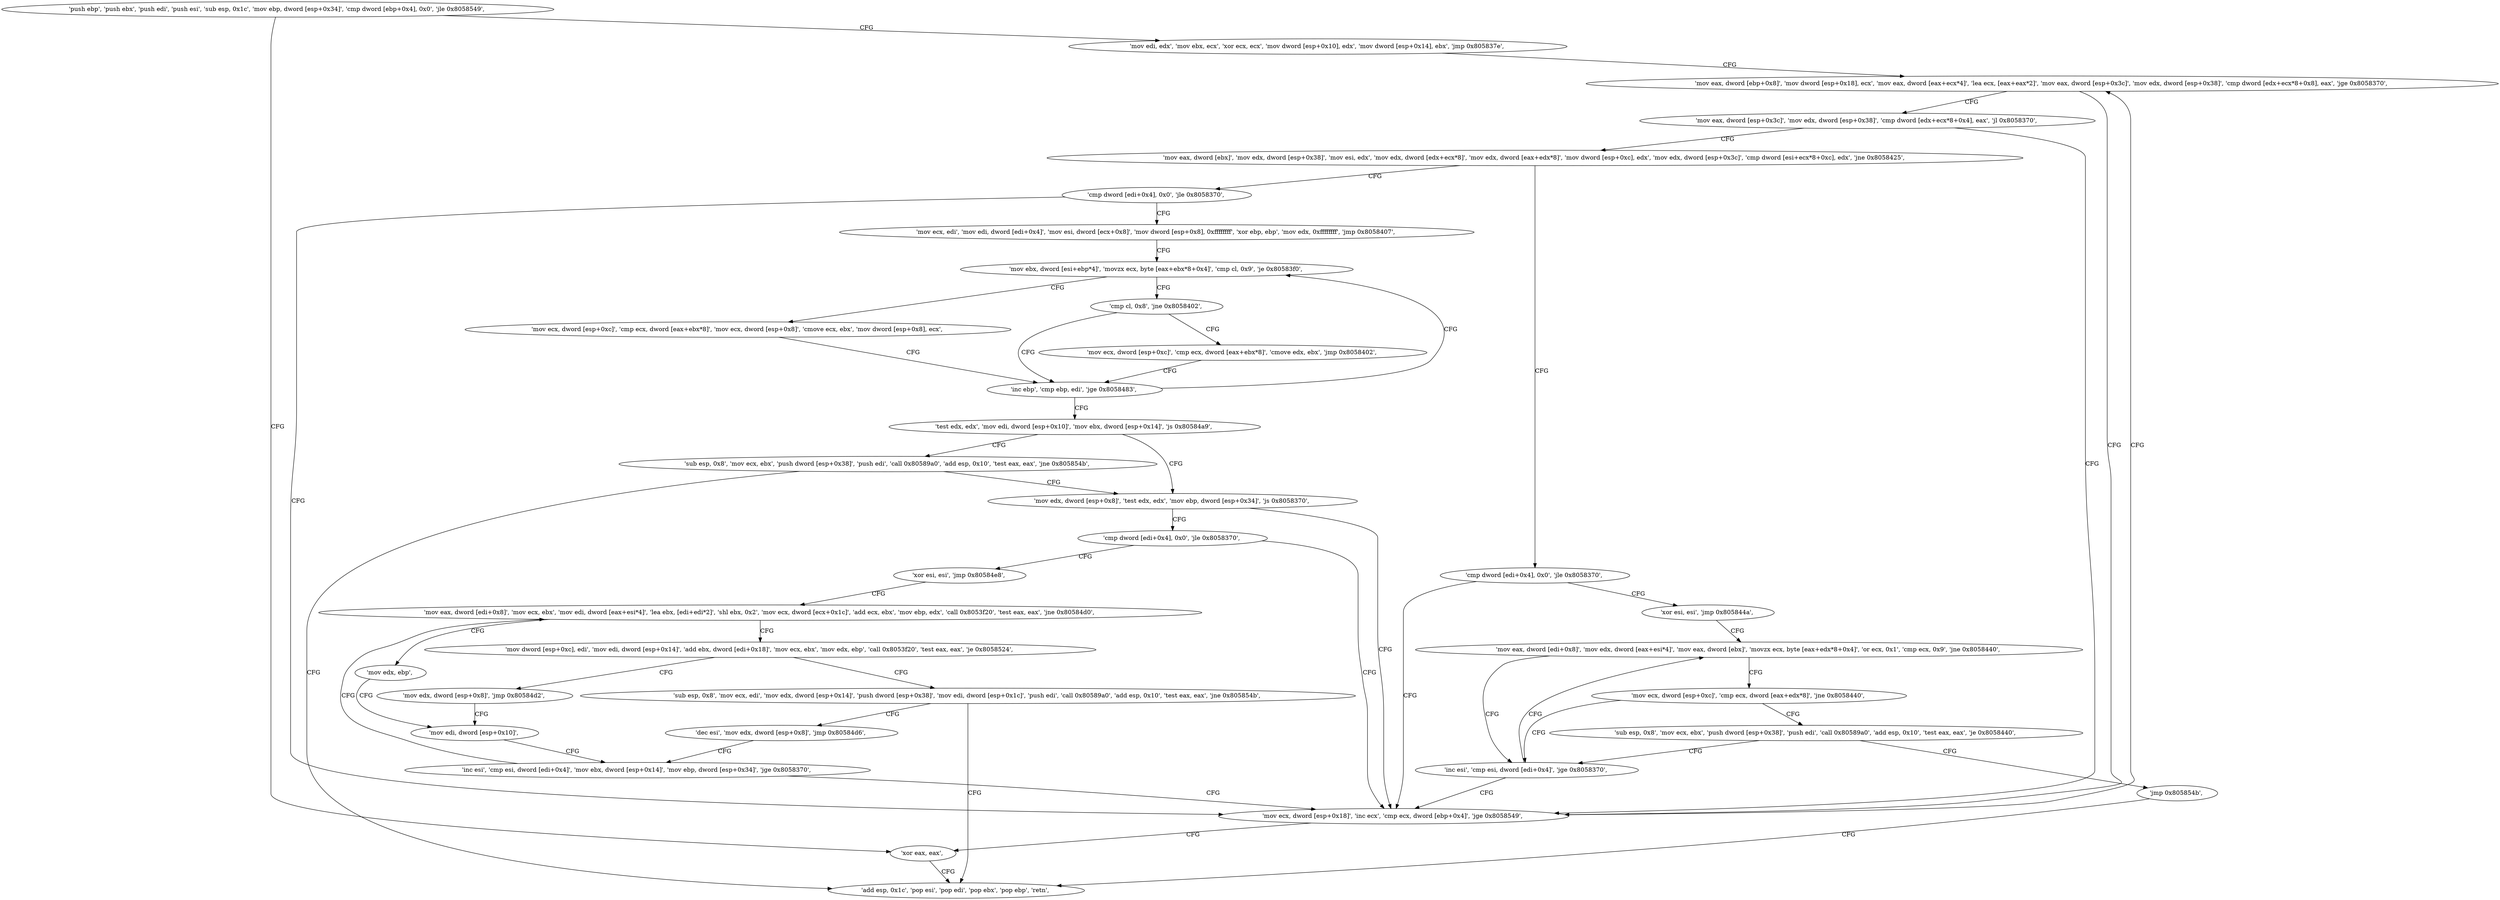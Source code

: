 digraph "func" {
"134579008" [label = "'push ebp', 'push ebx', 'push edi', 'push esi', 'sub esp, 0x1c', 'mov ebp, dword [esp+0x34]', 'cmp dword [ebp+0x4], 0x0', 'jle 0x8058549', " ]
"134579529" [label = "'xor eax, eax', " ]
"134579029" [label = "'mov edi, edx', 'mov ebx, ecx', 'xor ecx, ecx', 'mov dword [esp+0x10], edx', 'mov dword [esp+0x14], ebx', 'jmp 0x805837e', " ]
"134579531" [label = "'add esp, 0x1c', 'pop esi', 'pop edi', 'pop ebx', 'pop ebp', 'retn', " ]
"134579070" [label = "'mov eax, dword [ebp+0x8]', 'mov dword [esp+0x18], ecx', 'mov eax, dword [eax+ecx*4]', 'lea ecx, [eax+eax*2]', 'mov eax, dword [esp+0x3c]', 'mov edx, dword [esp+0x38]', 'cmp dword [edx+ecx*8+0x8], eax', 'jge 0x8058370', " ]
"134579056" [label = "'mov ecx, dword [esp+0x18]', 'inc ecx', 'cmp ecx, dword [ebp+0x4]', 'jge 0x8058549', " ]
"134579097" [label = "'mov eax, dword [esp+0x3c]', 'mov edx, dword [esp+0x38]', 'cmp dword [edx+ecx*8+0x4], eax', 'jl 0x8058370', " ]
"134579111" [label = "'mov eax, dword [ebx]', 'mov edx, dword [esp+0x38]', 'mov esi, edx', 'mov edx, dword [edx+ecx*8]', 'mov edx, dword [eax+edx*8]', 'mov dword [esp+0xc], edx', 'mov edx, dword [esp+0x3c]', 'cmp dword [esi+ecx*8+0xc], edx', 'jne 0x8058425', " ]
"134579237" [label = "'cmp dword [edi+0x4], 0x0', 'jle 0x8058370', " ]
"134579139" [label = "'cmp dword [edi+0x4], 0x0', 'jle 0x8058370', " ]
"134579247" [label = "'xor esi, esi', 'jmp 0x805844a', " ]
"134579145" [label = "'mov ecx, edi', 'mov edi, dword [edi+0x4]', 'mov esi, dword [ecx+0x8]', 'mov dword [esp+0x8], 0xffffffff', 'xor ebp, ebp', 'mov edx, 0xffffffff', 'jmp 0x8058407', " ]
"134579274" [label = "'mov eax, dword [edi+0x8]', 'mov edx, dword [eax+esi*4]', 'mov eax, dword [ebx]', 'movzx ecx, byte [eax+edx*8+0x4]', 'or ecx, 0x1', 'cmp ecx, 0x9', 'jne 0x8058440', " ]
"134579207" [label = "'mov ebx, dword [esi+ebp*4]', 'movzx ecx, byte [eax+ebx*8+0x4]', 'cmp cl, 0x9', 'je 0x80583f0', " ]
"134579264" [label = "'inc esi', 'cmp esi, dword [edi+0x4]', 'jge 0x8058370', " ]
"134579295" [label = "'mov ecx, dword [esp+0xc]', 'cmp ecx, dword [eax+edx*8]', 'jne 0x8058440', " ]
"134579184" [label = "'mov ecx, dword [esp+0xc]', 'cmp ecx, dword [eax+ebx*8]', 'mov ecx, dword [esp+0x8]', 'cmove ecx, ebx', 'mov dword [esp+0x8], ecx', " ]
"134579220" [label = "'cmp cl, 0x8', 'jne 0x8058402', " ]
"134579304" [label = "'sub esp, 0x8', 'mov ecx, ebx', 'push dword [esp+0x38]', 'push edi', 'call 0x80589a0', 'add esp, 0x10', 'test eax, eax', 'je 0x8058440', " ]
"134579202" [label = "'inc ebp', 'cmp ebp, edi', 'jge 0x8058483', " ]
"134579225" [label = "'mov ecx, dword [esp+0xc]', 'cmp ecx, dword [eax+ebx*8]', 'cmove edx, ebx', 'jmp 0x8058402', " ]
"134579326" [label = "'jmp 0x805854b', " ]
"134579331" [label = "'test edx, edx', 'mov edi, dword [esp+0x10]', 'mov ebx, dword [esp+0x14]', 'js 0x80584a9', " ]
"134579369" [label = "'mov edx, dword [esp+0x8]', 'test edx, edx', 'mov ebp, dword [esp+0x34]', 'js 0x8058370', " ]
"134579343" [label = "'sub esp, 0x8', 'mov ecx, ebx', 'push dword [esp+0x38]', 'push edi', 'call 0x80589a0', 'add esp, 0x10', 'test eax, eax', 'jne 0x805854b', " ]
"134579385" [label = "'cmp dword [edi+0x4], 0x0', 'jle 0x8058370', " ]
"134579395" [label = "'xor esi, esi', 'jmp 0x80584e8', " ]
"134579432" [label = "'mov eax, dword [edi+0x8]', 'mov ecx, ebx', 'mov edi, dword [eax+esi*4]', 'lea ebx, [edi+edi*2]', 'shl ebx, 0x2', 'mov ecx, dword [ecx+0x1c]', 'add ecx, ebx', 'mov ebp, edx', 'call 0x8053f20', 'test eax, eax', 'jne 0x80584d0', " ]
"134579408" [label = "'mov edx, ebp', " ]
"134579462" [label = "'mov dword [esp+0xc], edi', 'mov edi, dword [esp+0x14]', 'add ebx, dword [edi+0x18]', 'mov ecx, ebx', 'mov edx, ebp', 'call 0x8053f20', 'test eax, eax', 'je 0x8058524', " ]
"134579410" [label = "'mov edi, dword [esp+0x10]', " ]
"134579492" [label = "'sub esp, 0x8', 'mov ecx, edi', 'mov edx, dword [esp+0x14]', 'push dword [esp+0x38]', 'mov edi, dword [esp+0x1c]', 'push edi', 'call 0x80589a0', 'add esp, 0x10', 'test eax, eax', 'jne 0x805854b', " ]
"134579486" [label = "'mov edx, dword [esp+0x8]', 'jmp 0x80584d2', " ]
"134579522" [label = "'dec esi', 'mov edx, dword [esp+0x8]', 'jmp 0x80584d6', " ]
"134579414" [label = "'inc esi', 'cmp esi, dword [edi+0x4]', 'mov ebx, dword [esp+0x14]', 'mov ebp, dword [esp+0x34]', 'jge 0x8058370', " ]
"134579008" -> "134579529" [ label = "CFG" ]
"134579008" -> "134579029" [ label = "CFG" ]
"134579529" -> "134579531" [ label = "CFG" ]
"134579029" -> "134579070" [ label = "CFG" ]
"134579070" -> "134579056" [ label = "CFG" ]
"134579070" -> "134579097" [ label = "CFG" ]
"134579056" -> "134579529" [ label = "CFG" ]
"134579056" -> "134579070" [ label = "CFG" ]
"134579097" -> "134579056" [ label = "CFG" ]
"134579097" -> "134579111" [ label = "CFG" ]
"134579111" -> "134579237" [ label = "CFG" ]
"134579111" -> "134579139" [ label = "CFG" ]
"134579237" -> "134579056" [ label = "CFG" ]
"134579237" -> "134579247" [ label = "CFG" ]
"134579139" -> "134579056" [ label = "CFG" ]
"134579139" -> "134579145" [ label = "CFG" ]
"134579247" -> "134579274" [ label = "CFG" ]
"134579145" -> "134579207" [ label = "CFG" ]
"134579274" -> "134579264" [ label = "CFG" ]
"134579274" -> "134579295" [ label = "CFG" ]
"134579207" -> "134579184" [ label = "CFG" ]
"134579207" -> "134579220" [ label = "CFG" ]
"134579264" -> "134579056" [ label = "CFG" ]
"134579264" -> "134579274" [ label = "CFG" ]
"134579295" -> "134579264" [ label = "CFG" ]
"134579295" -> "134579304" [ label = "CFG" ]
"134579184" -> "134579202" [ label = "CFG" ]
"134579220" -> "134579202" [ label = "CFG" ]
"134579220" -> "134579225" [ label = "CFG" ]
"134579304" -> "134579264" [ label = "CFG" ]
"134579304" -> "134579326" [ label = "CFG" ]
"134579202" -> "134579331" [ label = "CFG" ]
"134579202" -> "134579207" [ label = "CFG" ]
"134579225" -> "134579202" [ label = "CFG" ]
"134579326" -> "134579531" [ label = "CFG" ]
"134579331" -> "134579369" [ label = "CFG" ]
"134579331" -> "134579343" [ label = "CFG" ]
"134579369" -> "134579056" [ label = "CFG" ]
"134579369" -> "134579385" [ label = "CFG" ]
"134579343" -> "134579531" [ label = "CFG" ]
"134579343" -> "134579369" [ label = "CFG" ]
"134579385" -> "134579056" [ label = "CFG" ]
"134579385" -> "134579395" [ label = "CFG" ]
"134579395" -> "134579432" [ label = "CFG" ]
"134579432" -> "134579408" [ label = "CFG" ]
"134579432" -> "134579462" [ label = "CFG" ]
"134579408" -> "134579410" [ label = "CFG" ]
"134579462" -> "134579492" [ label = "CFG" ]
"134579462" -> "134579486" [ label = "CFG" ]
"134579410" -> "134579414" [ label = "CFG" ]
"134579492" -> "134579531" [ label = "CFG" ]
"134579492" -> "134579522" [ label = "CFG" ]
"134579486" -> "134579410" [ label = "CFG" ]
"134579522" -> "134579414" [ label = "CFG" ]
"134579414" -> "134579056" [ label = "CFG" ]
"134579414" -> "134579432" [ label = "CFG" ]
}
